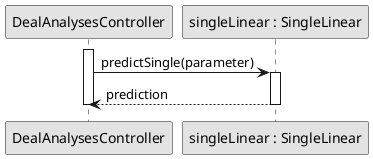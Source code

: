 @startuml
skinparam monochrome true
skinparam packageStyle rectangle
skinparam shadowing false

participant "DealAnalysesController" as controller
participant "singleLinear : SingleLinear" as single

activate controller
                controller -> single : predictSingle(parameter)
                activate single
                single --> controller : prediction
                deactivate single
                deactivate controller
@enduml